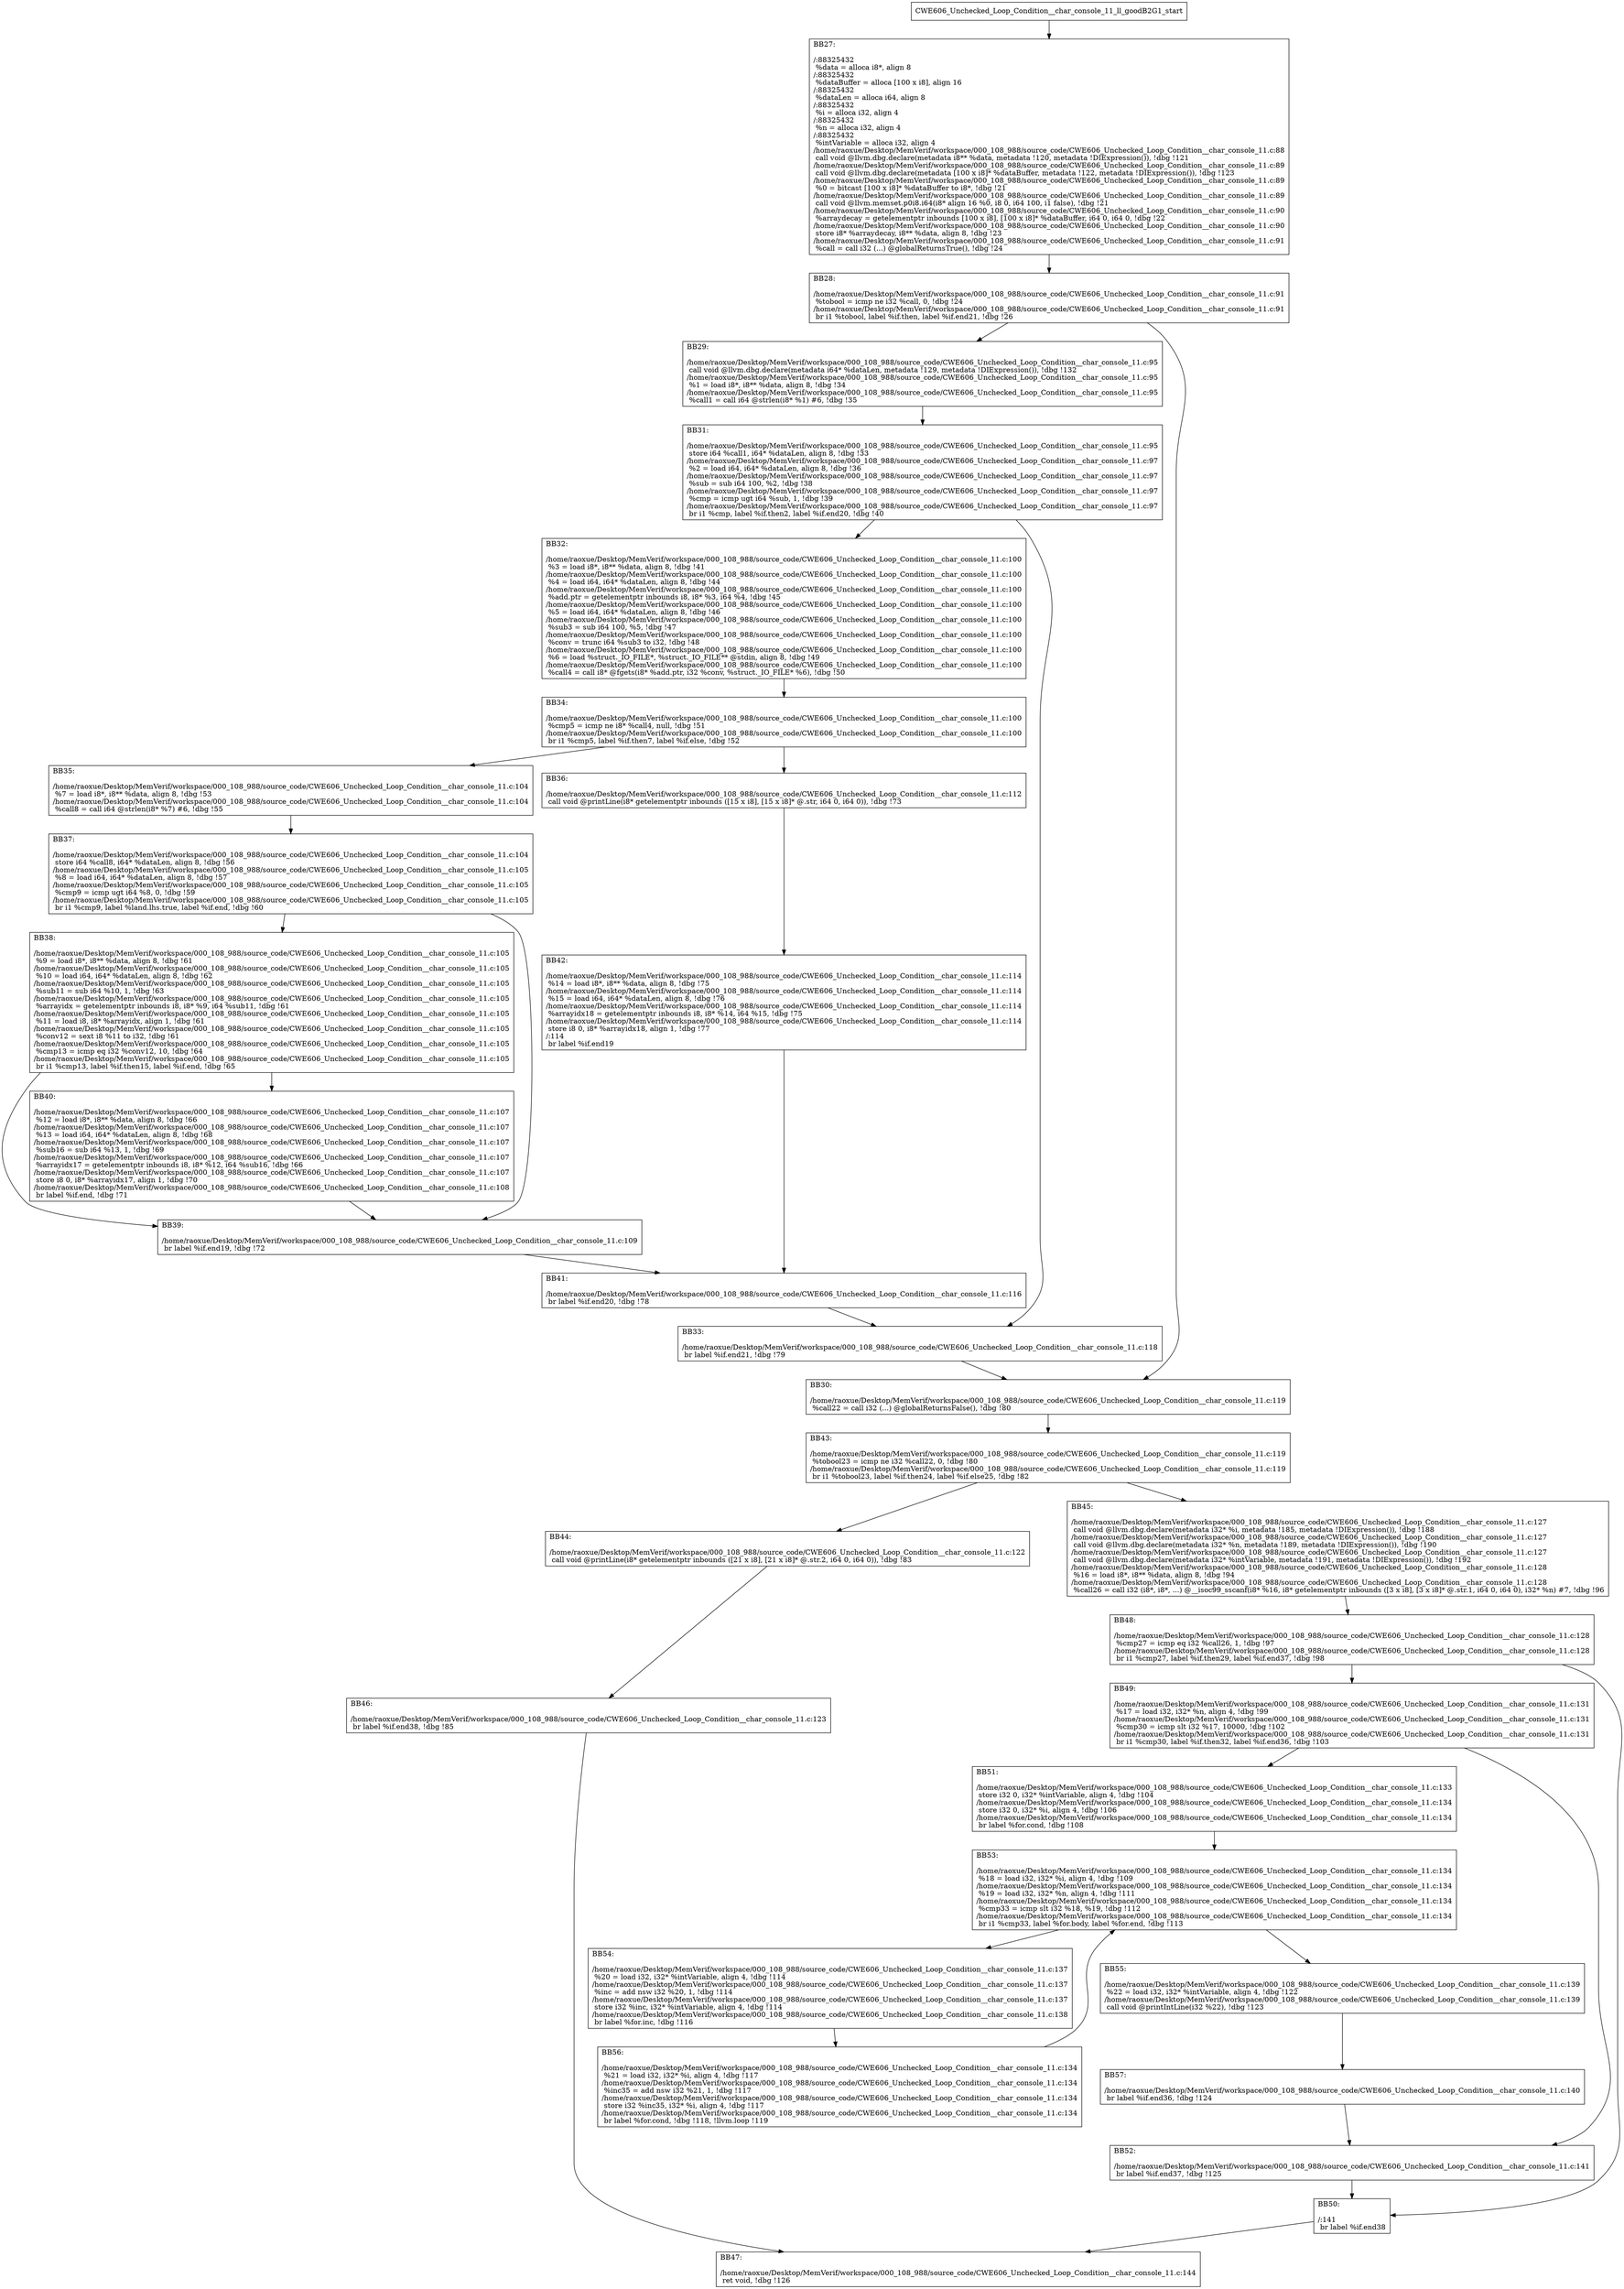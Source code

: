 digraph "CFG for'CWE606_Unchecked_Loop_Condition__char_console_11_ll_goodB2G1' function" {
	BBCWE606_Unchecked_Loop_Condition__char_console_11_ll_goodB2G1_start[shape=record,label="{CWE606_Unchecked_Loop_Condition__char_console_11_ll_goodB2G1_start}"];
	BBCWE606_Unchecked_Loop_Condition__char_console_11_ll_goodB2G1_start-> CWE606_Unchecked_Loop_Condition__char_console_11_ll_goodB2G1BB27;
	CWE606_Unchecked_Loop_Condition__char_console_11_ll_goodB2G1BB27 [shape=record, label="{BB27:\l\l/:88325432\l
  %data = alloca i8*, align 8\l
/:88325432\l
  %dataBuffer = alloca [100 x i8], align 16\l
/:88325432\l
  %dataLen = alloca i64, align 8\l
/:88325432\l
  %i = alloca i32, align 4\l
/:88325432\l
  %n = alloca i32, align 4\l
/:88325432\l
  %intVariable = alloca i32, align 4\l
/home/raoxue/Desktop/MemVerif/workspace/000_108_988/source_code/CWE606_Unchecked_Loop_Condition__char_console_11.c:88\l
  call void @llvm.dbg.declare(metadata i8** %data, metadata !120, metadata !DIExpression()), !dbg !121\l
/home/raoxue/Desktop/MemVerif/workspace/000_108_988/source_code/CWE606_Unchecked_Loop_Condition__char_console_11.c:89\l
  call void @llvm.dbg.declare(metadata [100 x i8]* %dataBuffer, metadata !122, metadata !DIExpression()), !dbg !123\l
/home/raoxue/Desktop/MemVerif/workspace/000_108_988/source_code/CWE606_Unchecked_Loop_Condition__char_console_11.c:89\l
  %0 = bitcast [100 x i8]* %dataBuffer to i8*, !dbg !21\l
/home/raoxue/Desktop/MemVerif/workspace/000_108_988/source_code/CWE606_Unchecked_Loop_Condition__char_console_11.c:89\l
  call void @llvm.memset.p0i8.i64(i8* align 16 %0, i8 0, i64 100, i1 false), !dbg !21\l
/home/raoxue/Desktop/MemVerif/workspace/000_108_988/source_code/CWE606_Unchecked_Loop_Condition__char_console_11.c:90\l
  %arraydecay = getelementptr inbounds [100 x i8], [100 x i8]* %dataBuffer, i64 0, i64 0, !dbg !22\l
/home/raoxue/Desktop/MemVerif/workspace/000_108_988/source_code/CWE606_Unchecked_Loop_Condition__char_console_11.c:90\l
  store i8* %arraydecay, i8** %data, align 8, !dbg !23\l
/home/raoxue/Desktop/MemVerif/workspace/000_108_988/source_code/CWE606_Unchecked_Loop_Condition__char_console_11.c:91\l
  %call = call i32 (...) @globalReturnsTrue(), !dbg !24\l
}"];
	CWE606_Unchecked_Loop_Condition__char_console_11_ll_goodB2G1BB27-> CWE606_Unchecked_Loop_Condition__char_console_11_ll_goodB2G1BB28;
	CWE606_Unchecked_Loop_Condition__char_console_11_ll_goodB2G1BB28 [shape=record, label="{BB28:\l\l/home/raoxue/Desktop/MemVerif/workspace/000_108_988/source_code/CWE606_Unchecked_Loop_Condition__char_console_11.c:91\l
  %tobool = icmp ne i32 %call, 0, !dbg !24\l
/home/raoxue/Desktop/MemVerif/workspace/000_108_988/source_code/CWE606_Unchecked_Loop_Condition__char_console_11.c:91\l
  br i1 %tobool, label %if.then, label %if.end21, !dbg !26\l
}"];
	CWE606_Unchecked_Loop_Condition__char_console_11_ll_goodB2G1BB28-> CWE606_Unchecked_Loop_Condition__char_console_11_ll_goodB2G1BB29;
	CWE606_Unchecked_Loop_Condition__char_console_11_ll_goodB2G1BB28-> CWE606_Unchecked_Loop_Condition__char_console_11_ll_goodB2G1BB30;
	CWE606_Unchecked_Loop_Condition__char_console_11_ll_goodB2G1BB29 [shape=record, label="{BB29:\l\l/home/raoxue/Desktop/MemVerif/workspace/000_108_988/source_code/CWE606_Unchecked_Loop_Condition__char_console_11.c:95\l
  call void @llvm.dbg.declare(metadata i64* %dataLen, metadata !129, metadata !DIExpression()), !dbg !132\l
/home/raoxue/Desktop/MemVerif/workspace/000_108_988/source_code/CWE606_Unchecked_Loop_Condition__char_console_11.c:95\l
  %1 = load i8*, i8** %data, align 8, !dbg !34\l
/home/raoxue/Desktop/MemVerif/workspace/000_108_988/source_code/CWE606_Unchecked_Loop_Condition__char_console_11.c:95\l
  %call1 = call i64 @strlen(i8* %1) #6, !dbg !35\l
}"];
	CWE606_Unchecked_Loop_Condition__char_console_11_ll_goodB2G1BB29-> CWE606_Unchecked_Loop_Condition__char_console_11_ll_goodB2G1BB31;
	CWE606_Unchecked_Loop_Condition__char_console_11_ll_goodB2G1BB31 [shape=record, label="{BB31:\l\l/home/raoxue/Desktop/MemVerif/workspace/000_108_988/source_code/CWE606_Unchecked_Loop_Condition__char_console_11.c:95\l
  store i64 %call1, i64* %dataLen, align 8, !dbg !33\l
/home/raoxue/Desktop/MemVerif/workspace/000_108_988/source_code/CWE606_Unchecked_Loop_Condition__char_console_11.c:97\l
  %2 = load i64, i64* %dataLen, align 8, !dbg !36\l
/home/raoxue/Desktop/MemVerif/workspace/000_108_988/source_code/CWE606_Unchecked_Loop_Condition__char_console_11.c:97\l
  %sub = sub i64 100, %2, !dbg !38\l
/home/raoxue/Desktop/MemVerif/workspace/000_108_988/source_code/CWE606_Unchecked_Loop_Condition__char_console_11.c:97\l
  %cmp = icmp ugt i64 %sub, 1, !dbg !39\l
/home/raoxue/Desktop/MemVerif/workspace/000_108_988/source_code/CWE606_Unchecked_Loop_Condition__char_console_11.c:97\l
  br i1 %cmp, label %if.then2, label %if.end20, !dbg !40\l
}"];
	CWE606_Unchecked_Loop_Condition__char_console_11_ll_goodB2G1BB31-> CWE606_Unchecked_Loop_Condition__char_console_11_ll_goodB2G1BB32;
	CWE606_Unchecked_Loop_Condition__char_console_11_ll_goodB2G1BB31-> CWE606_Unchecked_Loop_Condition__char_console_11_ll_goodB2G1BB33;
	CWE606_Unchecked_Loop_Condition__char_console_11_ll_goodB2G1BB32 [shape=record, label="{BB32:\l\l/home/raoxue/Desktop/MemVerif/workspace/000_108_988/source_code/CWE606_Unchecked_Loop_Condition__char_console_11.c:100\l
  %3 = load i8*, i8** %data, align 8, !dbg !41\l
/home/raoxue/Desktop/MemVerif/workspace/000_108_988/source_code/CWE606_Unchecked_Loop_Condition__char_console_11.c:100\l
  %4 = load i64, i64* %dataLen, align 8, !dbg !44\l
/home/raoxue/Desktop/MemVerif/workspace/000_108_988/source_code/CWE606_Unchecked_Loop_Condition__char_console_11.c:100\l
  %add.ptr = getelementptr inbounds i8, i8* %3, i64 %4, !dbg !45\l
/home/raoxue/Desktop/MemVerif/workspace/000_108_988/source_code/CWE606_Unchecked_Loop_Condition__char_console_11.c:100\l
  %5 = load i64, i64* %dataLen, align 8, !dbg !46\l
/home/raoxue/Desktop/MemVerif/workspace/000_108_988/source_code/CWE606_Unchecked_Loop_Condition__char_console_11.c:100\l
  %sub3 = sub i64 100, %5, !dbg !47\l
/home/raoxue/Desktop/MemVerif/workspace/000_108_988/source_code/CWE606_Unchecked_Loop_Condition__char_console_11.c:100\l
  %conv = trunc i64 %sub3 to i32, !dbg !48\l
/home/raoxue/Desktop/MemVerif/workspace/000_108_988/source_code/CWE606_Unchecked_Loop_Condition__char_console_11.c:100\l
  %6 = load %struct._IO_FILE*, %struct._IO_FILE** @stdin, align 8, !dbg !49\l
/home/raoxue/Desktop/MemVerif/workspace/000_108_988/source_code/CWE606_Unchecked_Loop_Condition__char_console_11.c:100\l
  %call4 = call i8* @fgets(i8* %add.ptr, i32 %conv, %struct._IO_FILE* %6), !dbg !50\l
}"];
	CWE606_Unchecked_Loop_Condition__char_console_11_ll_goodB2G1BB32-> CWE606_Unchecked_Loop_Condition__char_console_11_ll_goodB2G1BB34;
	CWE606_Unchecked_Loop_Condition__char_console_11_ll_goodB2G1BB34 [shape=record, label="{BB34:\l\l/home/raoxue/Desktop/MemVerif/workspace/000_108_988/source_code/CWE606_Unchecked_Loop_Condition__char_console_11.c:100\l
  %cmp5 = icmp ne i8* %call4, null, !dbg !51\l
/home/raoxue/Desktop/MemVerif/workspace/000_108_988/source_code/CWE606_Unchecked_Loop_Condition__char_console_11.c:100\l
  br i1 %cmp5, label %if.then7, label %if.else, !dbg !52\l
}"];
	CWE606_Unchecked_Loop_Condition__char_console_11_ll_goodB2G1BB34-> CWE606_Unchecked_Loop_Condition__char_console_11_ll_goodB2G1BB35;
	CWE606_Unchecked_Loop_Condition__char_console_11_ll_goodB2G1BB34-> CWE606_Unchecked_Loop_Condition__char_console_11_ll_goodB2G1BB36;
	CWE606_Unchecked_Loop_Condition__char_console_11_ll_goodB2G1BB35 [shape=record, label="{BB35:\l\l/home/raoxue/Desktop/MemVerif/workspace/000_108_988/source_code/CWE606_Unchecked_Loop_Condition__char_console_11.c:104\l
  %7 = load i8*, i8** %data, align 8, !dbg !53\l
/home/raoxue/Desktop/MemVerif/workspace/000_108_988/source_code/CWE606_Unchecked_Loop_Condition__char_console_11.c:104\l
  %call8 = call i64 @strlen(i8* %7) #6, !dbg !55\l
}"];
	CWE606_Unchecked_Loop_Condition__char_console_11_ll_goodB2G1BB35-> CWE606_Unchecked_Loop_Condition__char_console_11_ll_goodB2G1BB37;
	CWE606_Unchecked_Loop_Condition__char_console_11_ll_goodB2G1BB37 [shape=record, label="{BB37:\l\l/home/raoxue/Desktop/MemVerif/workspace/000_108_988/source_code/CWE606_Unchecked_Loop_Condition__char_console_11.c:104\l
  store i64 %call8, i64* %dataLen, align 8, !dbg !56\l
/home/raoxue/Desktop/MemVerif/workspace/000_108_988/source_code/CWE606_Unchecked_Loop_Condition__char_console_11.c:105\l
  %8 = load i64, i64* %dataLen, align 8, !dbg !57\l
/home/raoxue/Desktop/MemVerif/workspace/000_108_988/source_code/CWE606_Unchecked_Loop_Condition__char_console_11.c:105\l
  %cmp9 = icmp ugt i64 %8, 0, !dbg !59\l
/home/raoxue/Desktop/MemVerif/workspace/000_108_988/source_code/CWE606_Unchecked_Loop_Condition__char_console_11.c:105\l
  br i1 %cmp9, label %land.lhs.true, label %if.end, !dbg !60\l
}"];
	CWE606_Unchecked_Loop_Condition__char_console_11_ll_goodB2G1BB37-> CWE606_Unchecked_Loop_Condition__char_console_11_ll_goodB2G1BB38;
	CWE606_Unchecked_Loop_Condition__char_console_11_ll_goodB2G1BB37-> CWE606_Unchecked_Loop_Condition__char_console_11_ll_goodB2G1BB39;
	CWE606_Unchecked_Loop_Condition__char_console_11_ll_goodB2G1BB38 [shape=record, label="{BB38:\l\l/home/raoxue/Desktop/MemVerif/workspace/000_108_988/source_code/CWE606_Unchecked_Loop_Condition__char_console_11.c:105\l
  %9 = load i8*, i8** %data, align 8, !dbg !61\l
/home/raoxue/Desktop/MemVerif/workspace/000_108_988/source_code/CWE606_Unchecked_Loop_Condition__char_console_11.c:105\l
  %10 = load i64, i64* %dataLen, align 8, !dbg !62\l
/home/raoxue/Desktop/MemVerif/workspace/000_108_988/source_code/CWE606_Unchecked_Loop_Condition__char_console_11.c:105\l
  %sub11 = sub i64 %10, 1, !dbg !63\l
/home/raoxue/Desktop/MemVerif/workspace/000_108_988/source_code/CWE606_Unchecked_Loop_Condition__char_console_11.c:105\l
  %arrayidx = getelementptr inbounds i8, i8* %9, i64 %sub11, !dbg !61\l
/home/raoxue/Desktop/MemVerif/workspace/000_108_988/source_code/CWE606_Unchecked_Loop_Condition__char_console_11.c:105\l
  %11 = load i8, i8* %arrayidx, align 1, !dbg !61\l
/home/raoxue/Desktop/MemVerif/workspace/000_108_988/source_code/CWE606_Unchecked_Loop_Condition__char_console_11.c:105\l
  %conv12 = sext i8 %11 to i32, !dbg !61\l
/home/raoxue/Desktop/MemVerif/workspace/000_108_988/source_code/CWE606_Unchecked_Loop_Condition__char_console_11.c:105\l
  %cmp13 = icmp eq i32 %conv12, 10, !dbg !64\l
/home/raoxue/Desktop/MemVerif/workspace/000_108_988/source_code/CWE606_Unchecked_Loop_Condition__char_console_11.c:105\l
  br i1 %cmp13, label %if.then15, label %if.end, !dbg !65\l
}"];
	CWE606_Unchecked_Loop_Condition__char_console_11_ll_goodB2G1BB38-> CWE606_Unchecked_Loop_Condition__char_console_11_ll_goodB2G1BB40;
	CWE606_Unchecked_Loop_Condition__char_console_11_ll_goodB2G1BB38-> CWE606_Unchecked_Loop_Condition__char_console_11_ll_goodB2G1BB39;
	CWE606_Unchecked_Loop_Condition__char_console_11_ll_goodB2G1BB40 [shape=record, label="{BB40:\l\l/home/raoxue/Desktop/MemVerif/workspace/000_108_988/source_code/CWE606_Unchecked_Loop_Condition__char_console_11.c:107\l
  %12 = load i8*, i8** %data, align 8, !dbg !66\l
/home/raoxue/Desktop/MemVerif/workspace/000_108_988/source_code/CWE606_Unchecked_Loop_Condition__char_console_11.c:107\l
  %13 = load i64, i64* %dataLen, align 8, !dbg !68\l
/home/raoxue/Desktop/MemVerif/workspace/000_108_988/source_code/CWE606_Unchecked_Loop_Condition__char_console_11.c:107\l
  %sub16 = sub i64 %13, 1, !dbg !69\l
/home/raoxue/Desktop/MemVerif/workspace/000_108_988/source_code/CWE606_Unchecked_Loop_Condition__char_console_11.c:107\l
  %arrayidx17 = getelementptr inbounds i8, i8* %12, i64 %sub16, !dbg !66\l
/home/raoxue/Desktop/MemVerif/workspace/000_108_988/source_code/CWE606_Unchecked_Loop_Condition__char_console_11.c:107\l
  store i8 0, i8* %arrayidx17, align 1, !dbg !70\l
/home/raoxue/Desktop/MemVerif/workspace/000_108_988/source_code/CWE606_Unchecked_Loop_Condition__char_console_11.c:108\l
  br label %if.end, !dbg !71\l
}"];
	CWE606_Unchecked_Loop_Condition__char_console_11_ll_goodB2G1BB40-> CWE606_Unchecked_Loop_Condition__char_console_11_ll_goodB2G1BB39;
	CWE606_Unchecked_Loop_Condition__char_console_11_ll_goodB2G1BB39 [shape=record, label="{BB39:\l\l/home/raoxue/Desktop/MemVerif/workspace/000_108_988/source_code/CWE606_Unchecked_Loop_Condition__char_console_11.c:109\l
  br label %if.end19, !dbg !72\l
}"];
	CWE606_Unchecked_Loop_Condition__char_console_11_ll_goodB2G1BB39-> CWE606_Unchecked_Loop_Condition__char_console_11_ll_goodB2G1BB41;
	CWE606_Unchecked_Loop_Condition__char_console_11_ll_goodB2G1BB36 [shape=record, label="{BB36:\l\l/home/raoxue/Desktop/MemVerif/workspace/000_108_988/source_code/CWE606_Unchecked_Loop_Condition__char_console_11.c:112\l
  call void @printLine(i8* getelementptr inbounds ([15 x i8], [15 x i8]* @.str, i64 0, i64 0)), !dbg !73\l
}"];
	CWE606_Unchecked_Loop_Condition__char_console_11_ll_goodB2G1BB36-> CWE606_Unchecked_Loop_Condition__char_console_11_ll_goodB2G1BB42;
	CWE606_Unchecked_Loop_Condition__char_console_11_ll_goodB2G1BB42 [shape=record, label="{BB42:\l\l/home/raoxue/Desktop/MemVerif/workspace/000_108_988/source_code/CWE606_Unchecked_Loop_Condition__char_console_11.c:114\l
  %14 = load i8*, i8** %data, align 8, !dbg !75\l
/home/raoxue/Desktop/MemVerif/workspace/000_108_988/source_code/CWE606_Unchecked_Loop_Condition__char_console_11.c:114\l
  %15 = load i64, i64* %dataLen, align 8, !dbg !76\l
/home/raoxue/Desktop/MemVerif/workspace/000_108_988/source_code/CWE606_Unchecked_Loop_Condition__char_console_11.c:114\l
  %arrayidx18 = getelementptr inbounds i8, i8* %14, i64 %15, !dbg !75\l
/home/raoxue/Desktop/MemVerif/workspace/000_108_988/source_code/CWE606_Unchecked_Loop_Condition__char_console_11.c:114\l
  store i8 0, i8* %arrayidx18, align 1, !dbg !77\l
/:114\l
  br label %if.end19\l
}"];
	CWE606_Unchecked_Loop_Condition__char_console_11_ll_goodB2G1BB42-> CWE606_Unchecked_Loop_Condition__char_console_11_ll_goodB2G1BB41;
	CWE606_Unchecked_Loop_Condition__char_console_11_ll_goodB2G1BB41 [shape=record, label="{BB41:\l\l/home/raoxue/Desktop/MemVerif/workspace/000_108_988/source_code/CWE606_Unchecked_Loop_Condition__char_console_11.c:116\l
  br label %if.end20, !dbg !78\l
}"];
	CWE606_Unchecked_Loop_Condition__char_console_11_ll_goodB2G1BB41-> CWE606_Unchecked_Loop_Condition__char_console_11_ll_goodB2G1BB33;
	CWE606_Unchecked_Loop_Condition__char_console_11_ll_goodB2G1BB33 [shape=record, label="{BB33:\l\l/home/raoxue/Desktop/MemVerif/workspace/000_108_988/source_code/CWE606_Unchecked_Loop_Condition__char_console_11.c:118\l
  br label %if.end21, !dbg !79\l
}"];
	CWE606_Unchecked_Loop_Condition__char_console_11_ll_goodB2G1BB33-> CWE606_Unchecked_Loop_Condition__char_console_11_ll_goodB2G1BB30;
	CWE606_Unchecked_Loop_Condition__char_console_11_ll_goodB2G1BB30 [shape=record, label="{BB30:\l\l/home/raoxue/Desktop/MemVerif/workspace/000_108_988/source_code/CWE606_Unchecked_Loop_Condition__char_console_11.c:119\l
  %call22 = call i32 (...) @globalReturnsFalse(), !dbg !80\l
}"];
	CWE606_Unchecked_Loop_Condition__char_console_11_ll_goodB2G1BB30-> CWE606_Unchecked_Loop_Condition__char_console_11_ll_goodB2G1BB43;
	CWE606_Unchecked_Loop_Condition__char_console_11_ll_goodB2G1BB43 [shape=record, label="{BB43:\l\l/home/raoxue/Desktop/MemVerif/workspace/000_108_988/source_code/CWE606_Unchecked_Loop_Condition__char_console_11.c:119\l
  %tobool23 = icmp ne i32 %call22, 0, !dbg !80\l
/home/raoxue/Desktop/MemVerif/workspace/000_108_988/source_code/CWE606_Unchecked_Loop_Condition__char_console_11.c:119\l
  br i1 %tobool23, label %if.then24, label %if.else25, !dbg !82\l
}"];
	CWE606_Unchecked_Loop_Condition__char_console_11_ll_goodB2G1BB43-> CWE606_Unchecked_Loop_Condition__char_console_11_ll_goodB2G1BB44;
	CWE606_Unchecked_Loop_Condition__char_console_11_ll_goodB2G1BB43-> CWE606_Unchecked_Loop_Condition__char_console_11_ll_goodB2G1BB45;
	CWE606_Unchecked_Loop_Condition__char_console_11_ll_goodB2G1BB44 [shape=record, label="{BB44:\l\l/home/raoxue/Desktop/MemVerif/workspace/000_108_988/source_code/CWE606_Unchecked_Loop_Condition__char_console_11.c:122\l
  call void @printLine(i8* getelementptr inbounds ([21 x i8], [21 x i8]* @.str.2, i64 0, i64 0)), !dbg !83\l
}"];
	CWE606_Unchecked_Loop_Condition__char_console_11_ll_goodB2G1BB44-> CWE606_Unchecked_Loop_Condition__char_console_11_ll_goodB2G1BB46;
	CWE606_Unchecked_Loop_Condition__char_console_11_ll_goodB2G1BB46 [shape=record, label="{BB46:\l\l/home/raoxue/Desktop/MemVerif/workspace/000_108_988/source_code/CWE606_Unchecked_Loop_Condition__char_console_11.c:123\l
  br label %if.end38, !dbg !85\l
}"];
	CWE606_Unchecked_Loop_Condition__char_console_11_ll_goodB2G1BB46-> CWE606_Unchecked_Loop_Condition__char_console_11_ll_goodB2G1BB47;
	CWE606_Unchecked_Loop_Condition__char_console_11_ll_goodB2G1BB45 [shape=record, label="{BB45:\l\l/home/raoxue/Desktop/MemVerif/workspace/000_108_988/source_code/CWE606_Unchecked_Loop_Condition__char_console_11.c:127\l
  call void @llvm.dbg.declare(metadata i32* %i, metadata !185, metadata !DIExpression()), !dbg !188\l
/home/raoxue/Desktop/MemVerif/workspace/000_108_988/source_code/CWE606_Unchecked_Loop_Condition__char_console_11.c:127\l
  call void @llvm.dbg.declare(metadata i32* %n, metadata !189, metadata !DIExpression()), !dbg !190\l
/home/raoxue/Desktop/MemVerif/workspace/000_108_988/source_code/CWE606_Unchecked_Loop_Condition__char_console_11.c:127\l
  call void @llvm.dbg.declare(metadata i32* %intVariable, metadata !191, metadata !DIExpression()), !dbg !192\l
/home/raoxue/Desktop/MemVerif/workspace/000_108_988/source_code/CWE606_Unchecked_Loop_Condition__char_console_11.c:128\l
  %16 = load i8*, i8** %data, align 8, !dbg !94\l
/home/raoxue/Desktop/MemVerif/workspace/000_108_988/source_code/CWE606_Unchecked_Loop_Condition__char_console_11.c:128\l
  %call26 = call i32 (i8*, i8*, ...) @__isoc99_sscanf(i8* %16, i8* getelementptr inbounds ([3 x i8], [3 x i8]* @.str.1, i64 0, i64 0), i32* %n) #7, !dbg !96\l
}"];
	CWE606_Unchecked_Loop_Condition__char_console_11_ll_goodB2G1BB45-> CWE606_Unchecked_Loop_Condition__char_console_11_ll_goodB2G1BB48;
	CWE606_Unchecked_Loop_Condition__char_console_11_ll_goodB2G1BB48 [shape=record, label="{BB48:\l\l/home/raoxue/Desktop/MemVerif/workspace/000_108_988/source_code/CWE606_Unchecked_Loop_Condition__char_console_11.c:128\l
  %cmp27 = icmp eq i32 %call26, 1, !dbg !97\l
/home/raoxue/Desktop/MemVerif/workspace/000_108_988/source_code/CWE606_Unchecked_Loop_Condition__char_console_11.c:128\l
  br i1 %cmp27, label %if.then29, label %if.end37, !dbg !98\l
}"];
	CWE606_Unchecked_Loop_Condition__char_console_11_ll_goodB2G1BB48-> CWE606_Unchecked_Loop_Condition__char_console_11_ll_goodB2G1BB49;
	CWE606_Unchecked_Loop_Condition__char_console_11_ll_goodB2G1BB48-> CWE606_Unchecked_Loop_Condition__char_console_11_ll_goodB2G1BB50;
	CWE606_Unchecked_Loop_Condition__char_console_11_ll_goodB2G1BB49 [shape=record, label="{BB49:\l\l/home/raoxue/Desktop/MemVerif/workspace/000_108_988/source_code/CWE606_Unchecked_Loop_Condition__char_console_11.c:131\l
  %17 = load i32, i32* %n, align 4, !dbg !99\l
/home/raoxue/Desktop/MemVerif/workspace/000_108_988/source_code/CWE606_Unchecked_Loop_Condition__char_console_11.c:131\l
  %cmp30 = icmp slt i32 %17, 10000, !dbg !102\l
/home/raoxue/Desktop/MemVerif/workspace/000_108_988/source_code/CWE606_Unchecked_Loop_Condition__char_console_11.c:131\l
  br i1 %cmp30, label %if.then32, label %if.end36, !dbg !103\l
}"];
	CWE606_Unchecked_Loop_Condition__char_console_11_ll_goodB2G1BB49-> CWE606_Unchecked_Loop_Condition__char_console_11_ll_goodB2G1BB51;
	CWE606_Unchecked_Loop_Condition__char_console_11_ll_goodB2G1BB49-> CWE606_Unchecked_Loop_Condition__char_console_11_ll_goodB2G1BB52;
	CWE606_Unchecked_Loop_Condition__char_console_11_ll_goodB2G1BB51 [shape=record, label="{BB51:\l\l/home/raoxue/Desktop/MemVerif/workspace/000_108_988/source_code/CWE606_Unchecked_Loop_Condition__char_console_11.c:133\l
  store i32 0, i32* %intVariable, align 4, !dbg !104\l
/home/raoxue/Desktop/MemVerif/workspace/000_108_988/source_code/CWE606_Unchecked_Loop_Condition__char_console_11.c:134\l
  store i32 0, i32* %i, align 4, !dbg !106\l
/home/raoxue/Desktop/MemVerif/workspace/000_108_988/source_code/CWE606_Unchecked_Loop_Condition__char_console_11.c:134\l
  br label %for.cond, !dbg !108\l
}"];
	CWE606_Unchecked_Loop_Condition__char_console_11_ll_goodB2G1BB51-> CWE606_Unchecked_Loop_Condition__char_console_11_ll_goodB2G1BB53;
	CWE606_Unchecked_Loop_Condition__char_console_11_ll_goodB2G1BB53 [shape=record, label="{BB53:\l\l/home/raoxue/Desktop/MemVerif/workspace/000_108_988/source_code/CWE606_Unchecked_Loop_Condition__char_console_11.c:134\l
  %18 = load i32, i32* %i, align 4, !dbg !109\l
/home/raoxue/Desktop/MemVerif/workspace/000_108_988/source_code/CWE606_Unchecked_Loop_Condition__char_console_11.c:134\l
  %19 = load i32, i32* %n, align 4, !dbg !111\l
/home/raoxue/Desktop/MemVerif/workspace/000_108_988/source_code/CWE606_Unchecked_Loop_Condition__char_console_11.c:134\l
  %cmp33 = icmp slt i32 %18, %19, !dbg !112\l
/home/raoxue/Desktop/MemVerif/workspace/000_108_988/source_code/CWE606_Unchecked_Loop_Condition__char_console_11.c:134\l
  br i1 %cmp33, label %for.body, label %for.end, !dbg !113\l
}"];
	CWE606_Unchecked_Loop_Condition__char_console_11_ll_goodB2G1BB53-> CWE606_Unchecked_Loop_Condition__char_console_11_ll_goodB2G1BB54;
	CWE606_Unchecked_Loop_Condition__char_console_11_ll_goodB2G1BB53-> CWE606_Unchecked_Loop_Condition__char_console_11_ll_goodB2G1BB55;
	CWE606_Unchecked_Loop_Condition__char_console_11_ll_goodB2G1BB54 [shape=record, label="{BB54:\l\l/home/raoxue/Desktop/MemVerif/workspace/000_108_988/source_code/CWE606_Unchecked_Loop_Condition__char_console_11.c:137\l
  %20 = load i32, i32* %intVariable, align 4, !dbg !114\l
/home/raoxue/Desktop/MemVerif/workspace/000_108_988/source_code/CWE606_Unchecked_Loop_Condition__char_console_11.c:137\l
  %inc = add nsw i32 %20, 1, !dbg !114\l
/home/raoxue/Desktop/MemVerif/workspace/000_108_988/source_code/CWE606_Unchecked_Loop_Condition__char_console_11.c:137\l
  store i32 %inc, i32* %intVariable, align 4, !dbg !114\l
/home/raoxue/Desktop/MemVerif/workspace/000_108_988/source_code/CWE606_Unchecked_Loop_Condition__char_console_11.c:138\l
  br label %for.inc, !dbg !116\l
}"];
	CWE606_Unchecked_Loop_Condition__char_console_11_ll_goodB2G1BB54-> CWE606_Unchecked_Loop_Condition__char_console_11_ll_goodB2G1BB56;
	CWE606_Unchecked_Loop_Condition__char_console_11_ll_goodB2G1BB56 [shape=record, label="{BB56:\l\l/home/raoxue/Desktop/MemVerif/workspace/000_108_988/source_code/CWE606_Unchecked_Loop_Condition__char_console_11.c:134\l
  %21 = load i32, i32* %i, align 4, !dbg !117\l
/home/raoxue/Desktop/MemVerif/workspace/000_108_988/source_code/CWE606_Unchecked_Loop_Condition__char_console_11.c:134\l
  %inc35 = add nsw i32 %21, 1, !dbg !117\l
/home/raoxue/Desktop/MemVerif/workspace/000_108_988/source_code/CWE606_Unchecked_Loop_Condition__char_console_11.c:134\l
  store i32 %inc35, i32* %i, align 4, !dbg !117\l
/home/raoxue/Desktop/MemVerif/workspace/000_108_988/source_code/CWE606_Unchecked_Loop_Condition__char_console_11.c:134\l
  br label %for.cond, !dbg !118, !llvm.loop !119\l
}"];
	CWE606_Unchecked_Loop_Condition__char_console_11_ll_goodB2G1BB56-> CWE606_Unchecked_Loop_Condition__char_console_11_ll_goodB2G1BB53;
	CWE606_Unchecked_Loop_Condition__char_console_11_ll_goodB2G1BB55 [shape=record, label="{BB55:\l\l/home/raoxue/Desktop/MemVerif/workspace/000_108_988/source_code/CWE606_Unchecked_Loop_Condition__char_console_11.c:139\l
  %22 = load i32, i32* %intVariable, align 4, !dbg !122\l
/home/raoxue/Desktop/MemVerif/workspace/000_108_988/source_code/CWE606_Unchecked_Loop_Condition__char_console_11.c:139\l
  call void @printIntLine(i32 %22), !dbg !123\l
}"];
	CWE606_Unchecked_Loop_Condition__char_console_11_ll_goodB2G1BB55-> CWE606_Unchecked_Loop_Condition__char_console_11_ll_goodB2G1BB57;
	CWE606_Unchecked_Loop_Condition__char_console_11_ll_goodB2G1BB57 [shape=record, label="{BB57:\l\l/home/raoxue/Desktop/MemVerif/workspace/000_108_988/source_code/CWE606_Unchecked_Loop_Condition__char_console_11.c:140\l
  br label %if.end36, !dbg !124\l
}"];
	CWE606_Unchecked_Loop_Condition__char_console_11_ll_goodB2G1BB57-> CWE606_Unchecked_Loop_Condition__char_console_11_ll_goodB2G1BB52;
	CWE606_Unchecked_Loop_Condition__char_console_11_ll_goodB2G1BB52 [shape=record, label="{BB52:\l\l/home/raoxue/Desktop/MemVerif/workspace/000_108_988/source_code/CWE606_Unchecked_Loop_Condition__char_console_11.c:141\l
  br label %if.end37, !dbg !125\l
}"];
	CWE606_Unchecked_Loop_Condition__char_console_11_ll_goodB2G1BB52-> CWE606_Unchecked_Loop_Condition__char_console_11_ll_goodB2G1BB50;
	CWE606_Unchecked_Loop_Condition__char_console_11_ll_goodB2G1BB50 [shape=record, label="{BB50:\l\l/:141\l
  br label %if.end38\l
}"];
	CWE606_Unchecked_Loop_Condition__char_console_11_ll_goodB2G1BB50-> CWE606_Unchecked_Loop_Condition__char_console_11_ll_goodB2G1BB47;
	CWE606_Unchecked_Loop_Condition__char_console_11_ll_goodB2G1BB47 [shape=record, label="{BB47:\l\l/home/raoxue/Desktop/MemVerif/workspace/000_108_988/source_code/CWE606_Unchecked_Loop_Condition__char_console_11.c:144\l
  ret void, !dbg !126\l
}"];
}
